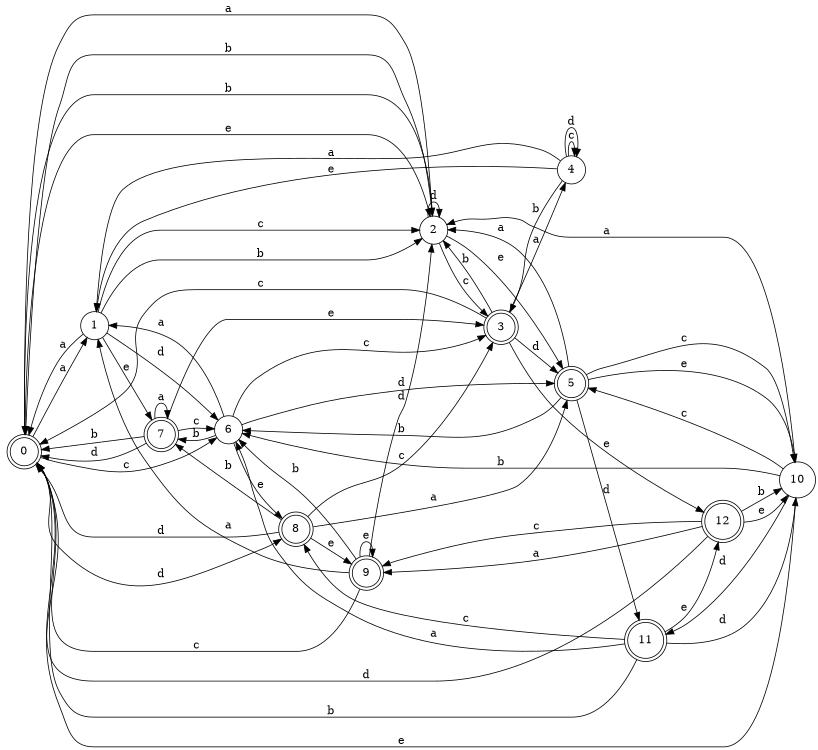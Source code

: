 digraph n11_3 {
__start0 [label="" shape="none"];

rankdir=LR;
size="8,5";

s0 [style="rounded,filled", color="black", fillcolor="white" shape="doublecircle", label="0"];
s1 [style="filled", color="black", fillcolor="white" shape="circle", label="1"];
s2 [style="filled", color="black", fillcolor="white" shape="circle", label="2"];
s3 [style="rounded,filled", color="black", fillcolor="white" shape="doublecircle", label="3"];
s4 [style="filled", color="black", fillcolor="white" shape="circle", label="4"];
s5 [style="rounded,filled", color="black", fillcolor="white" shape="doublecircle", label="5"];
s6 [style="filled", color="black", fillcolor="white" shape="circle", label="6"];
s7 [style="rounded,filled", color="black", fillcolor="white" shape="doublecircle", label="7"];
s8 [style="rounded,filled", color="black", fillcolor="white" shape="doublecircle", label="8"];
s9 [style="rounded,filled", color="black", fillcolor="white" shape="doublecircle", label="9"];
s10 [style="filled", color="black", fillcolor="white" shape="circle", label="10"];
s11 [style="rounded,filled", color="black", fillcolor="white" shape="doublecircle", label="11"];
s12 [style="rounded,filled", color="black", fillcolor="white" shape="doublecircle", label="12"];
s0 -> s1 [label="a"];
s0 -> s2 [label="b"];
s0 -> s6 [label="c"];
s0 -> s8 [label="d"];
s0 -> s2 [label="e"];
s1 -> s0 [label="a"];
s1 -> s2 [label="b"];
s1 -> s2 [label="c"];
s1 -> s6 [label="d"];
s1 -> s7 [label="e"];
s2 -> s0 [label="a"];
s2 -> s0 [label="b"];
s2 -> s3 [label="c"];
s2 -> s2 [label="d"];
s2 -> s5 [label="e"];
s3 -> s4 [label="a"];
s3 -> s2 [label="b"];
s3 -> s0 [label="c"];
s3 -> s5 [label="d"];
s3 -> s12 [label="e"];
s4 -> s1 [label="a"];
s4 -> s3 [label="b"];
s4 -> s4 [label="c"];
s4 -> s4 [label="d"];
s4 -> s1 [label="e"];
s5 -> s2 [label="a"];
s5 -> s6 [label="b"];
s5 -> s10 [label="c"];
s5 -> s11 [label="d"];
s5 -> s10 [label="e"];
s6 -> s1 [label="a"];
s6 -> s7 [label="b"];
s6 -> s3 [label="c"];
s6 -> s5 [label="d"];
s6 -> s8 [label="e"];
s7 -> s7 [label="a"];
s7 -> s0 [label="b"];
s7 -> s6 [label="c"];
s7 -> s0 [label="d"];
s7 -> s3 [label="e"];
s8 -> s5 [label="a"];
s8 -> s7 [label="b"];
s8 -> s3 [label="c"];
s8 -> s0 [label="d"];
s8 -> s9 [label="e"];
s9 -> s1 [label="a"];
s9 -> s6 [label="b"];
s9 -> s0 [label="c"];
s9 -> s2 [label="d"];
s9 -> s9 [label="e"];
s10 -> s2 [label="a"];
s10 -> s6 [label="b"];
s10 -> s5 [label="c"];
s10 -> s11 [label="d"];
s10 -> s0 [label="e"];
s11 -> s6 [label="a"];
s11 -> s0 [label="b"];
s11 -> s8 [label="c"];
s11 -> s10 [label="d"];
s11 -> s12 [label="e"];
s12 -> s9 [label="a"];
s12 -> s10 [label="b"];
s12 -> s9 [label="c"];
s12 -> s0 [label="d"];
s12 -> s10 [label="e"];

}